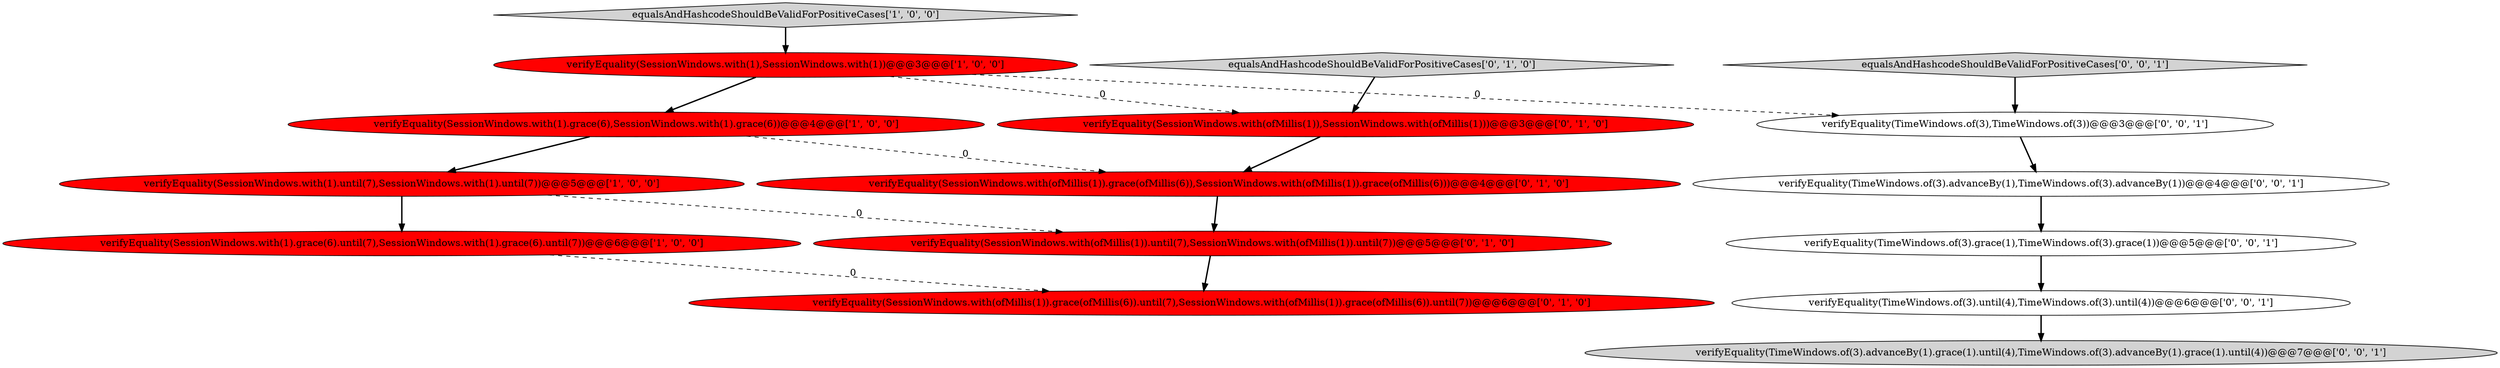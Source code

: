 digraph {
2 [style = filled, label = "equalsAndHashcodeShouldBeValidForPositiveCases['1', '0', '0']", fillcolor = lightgray, shape = diamond image = "AAA0AAABBB1BBB"];
4 [style = filled, label = "verifyEquality(SessionWindows.with(1),SessionWindows.with(1))@@@3@@@['1', '0', '0']", fillcolor = red, shape = ellipse image = "AAA1AAABBB1BBB"];
5 [style = filled, label = "verifyEquality(SessionWindows.with(ofMillis(1)),SessionWindows.with(ofMillis(1)))@@@3@@@['0', '1', '0']", fillcolor = red, shape = ellipse image = "AAA1AAABBB2BBB"];
10 [style = filled, label = "verifyEquality(TimeWindows.of(3).advanceBy(1).grace(1).until(4),TimeWindows.of(3).advanceBy(1).grace(1).until(4))@@@7@@@['0', '0', '1']", fillcolor = lightgray, shape = ellipse image = "AAA0AAABBB3BBB"];
14 [style = filled, label = "verifyEquality(TimeWindows.of(3).advanceBy(1),TimeWindows.of(3).advanceBy(1))@@@4@@@['0', '0', '1']", fillcolor = white, shape = ellipse image = "AAA0AAABBB3BBB"];
15 [style = filled, label = "verifyEquality(TimeWindows.of(3).grace(1),TimeWindows.of(3).grace(1))@@@5@@@['0', '0', '1']", fillcolor = white, shape = ellipse image = "AAA0AAABBB3BBB"];
0 [style = filled, label = "verifyEquality(SessionWindows.with(1).until(7),SessionWindows.with(1).until(7))@@@5@@@['1', '0', '0']", fillcolor = red, shape = ellipse image = "AAA1AAABBB1BBB"];
8 [style = filled, label = "verifyEquality(SessionWindows.with(ofMillis(1)).grace(ofMillis(6)).until(7),SessionWindows.with(ofMillis(1)).grace(ofMillis(6)).until(7))@@@6@@@['0', '1', '0']", fillcolor = red, shape = ellipse image = "AAA1AAABBB2BBB"];
9 [style = filled, label = "verifyEquality(SessionWindows.with(ofMillis(1)).until(7),SessionWindows.with(ofMillis(1)).until(7))@@@5@@@['0', '1', '0']", fillcolor = red, shape = ellipse image = "AAA1AAABBB2BBB"];
3 [style = filled, label = "verifyEquality(SessionWindows.with(1).grace(6),SessionWindows.with(1).grace(6))@@@4@@@['1', '0', '0']", fillcolor = red, shape = ellipse image = "AAA1AAABBB1BBB"];
1 [style = filled, label = "verifyEquality(SessionWindows.with(1).grace(6).until(7),SessionWindows.with(1).grace(6).until(7))@@@6@@@['1', '0', '0']", fillcolor = red, shape = ellipse image = "AAA1AAABBB1BBB"];
6 [style = filled, label = "equalsAndHashcodeShouldBeValidForPositiveCases['0', '1', '0']", fillcolor = lightgray, shape = diamond image = "AAA0AAABBB2BBB"];
11 [style = filled, label = "verifyEquality(TimeWindows.of(3).until(4),TimeWindows.of(3).until(4))@@@6@@@['0', '0', '1']", fillcolor = white, shape = ellipse image = "AAA0AAABBB3BBB"];
12 [style = filled, label = "equalsAndHashcodeShouldBeValidForPositiveCases['0', '0', '1']", fillcolor = lightgray, shape = diamond image = "AAA0AAABBB3BBB"];
7 [style = filled, label = "verifyEquality(SessionWindows.with(ofMillis(1)).grace(ofMillis(6)),SessionWindows.with(ofMillis(1)).grace(ofMillis(6)))@@@4@@@['0', '1', '0']", fillcolor = red, shape = ellipse image = "AAA1AAABBB2BBB"];
13 [style = filled, label = "verifyEquality(TimeWindows.of(3),TimeWindows.of(3))@@@3@@@['0', '0', '1']", fillcolor = white, shape = ellipse image = "AAA0AAABBB3BBB"];
4->5 [style = dashed, label="0"];
7->9 [style = bold, label=""];
5->7 [style = bold, label=""];
4->3 [style = bold, label=""];
6->5 [style = bold, label=""];
14->15 [style = bold, label=""];
12->13 [style = bold, label=""];
1->8 [style = dashed, label="0"];
0->9 [style = dashed, label="0"];
15->11 [style = bold, label=""];
4->13 [style = dashed, label="0"];
9->8 [style = bold, label=""];
2->4 [style = bold, label=""];
13->14 [style = bold, label=""];
0->1 [style = bold, label=""];
11->10 [style = bold, label=""];
3->7 [style = dashed, label="0"];
3->0 [style = bold, label=""];
}
